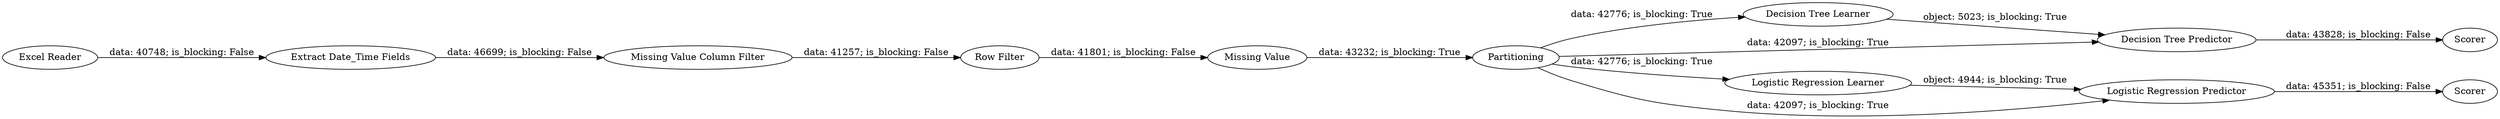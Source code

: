 digraph {
	"1551212033214734622_11" [label=Scorer]
	"1551212033214734622_4" [label="Row Filter"]
	"1551212033214734622_12" [label=Scorer]
	"1551212033214734622_2" [label="Excel Reader"]
	"1551212033214734622_7" [label="Decision Tree Learner"]
	"1551212033214734622_8" [label="Decision Tree Predictor"]
	"1551212033214734622_5" [label="Missing Value"]
	"1551212033214734622_3" [label="Missing Value Column Filter"]
	"1551212033214734622_9" [label="Logistic Regression Learner"]
	"1551212033214734622_6" [label=Partitioning]
	"1551212033214734622_10" [label="Logistic Regression Predictor"]
	"1551212033214734622_1" [label="Extract Date_Time Fields"]
	"1551212033214734622_1" -> "1551212033214734622_3" [label="data: 46699; is_blocking: False"]
	"1551212033214734622_5" -> "1551212033214734622_6" [label="data: 43232; is_blocking: True"]
	"1551212033214734622_7" -> "1551212033214734622_8" [label="object: 5023; is_blocking: True"]
	"1551212033214734622_6" -> "1551212033214734622_9" [label="data: 42776; is_blocking: True"]
	"1551212033214734622_2" -> "1551212033214734622_1" [label="data: 40748; is_blocking: False"]
	"1551212033214734622_8" -> "1551212033214734622_11" [label="data: 43828; is_blocking: False"]
	"1551212033214734622_4" -> "1551212033214734622_5" [label="data: 41801; is_blocking: False"]
	"1551212033214734622_10" -> "1551212033214734622_12" [label="data: 45351; is_blocking: False"]
	"1551212033214734622_6" -> "1551212033214734622_7" [label="data: 42776; is_blocking: True"]
	"1551212033214734622_6" -> "1551212033214734622_8" [label="data: 42097; is_blocking: True"]
	"1551212033214734622_3" -> "1551212033214734622_4" [label="data: 41257; is_blocking: False"]
	"1551212033214734622_9" -> "1551212033214734622_10" [label="object: 4944; is_blocking: True"]
	"1551212033214734622_6" -> "1551212033214734622_10" [label="data: 42097; is_blocking: True"]
	rankdir=LR
}

